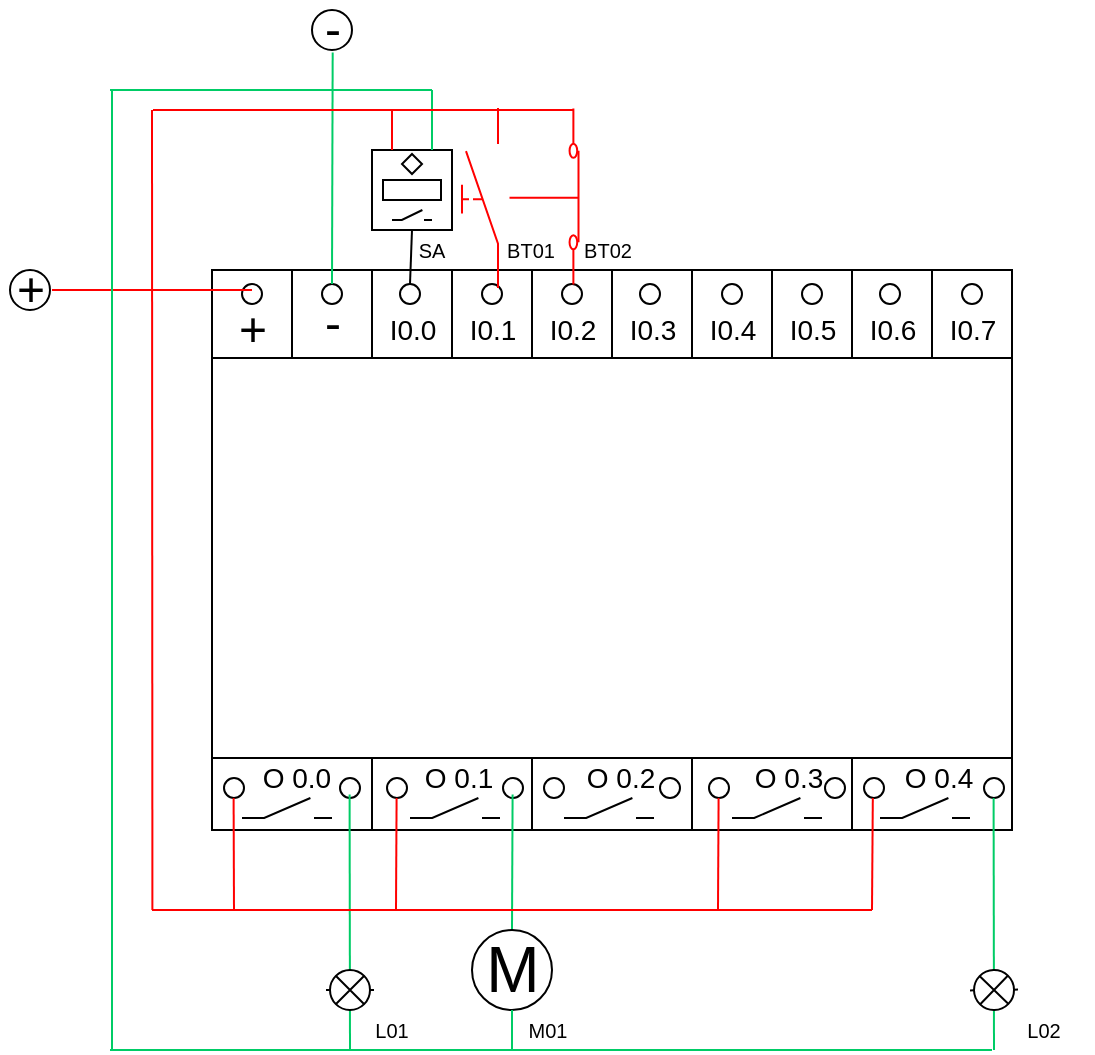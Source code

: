 <mxfile version="15.3.2" type="github">
  <diagram name="Page-1" id="16e2658f-23c8-b752-8be9-c03fbebb8bbe">
    <mxGraphModel dx="1662" dy="715" grid="1" gridSize="10" guides="1" tooltips="1" connect="1" arrows="1" fold="1" page="1" pageScale="1" pageWidth="1100" pageHeight="850" background="none" math="1" shadow="0">
      <root>
        <mxCell id="0" />
        <mxCell id="1" parent="0" />
        <mxCell id="1OpYOnDRb_VouS4LxPsY-4" value="" style="verticalLabelPosition=bottom;verticalAlign=top;html=1;shape=mxgraph.basic.rect;fillColor2=none;strokeWidth=1;size=20;indent=5;" parent="1" vertex="1">
          <mxGeometry x="240" y="240" width="400" height="280" as="geometry" />
        </mxCell>
        <mxCell id="1OpYOnDRb_VouS4LxPsY-9" value="" style="shape=partialRectangle;whiteSpace=wrap;html=1;right=0;top=0;bottom=0;fillColor=none;routingCenterX=-0.5;" parent="1" vertex="1">
          <mxGeometry x="320" y="460" width="120" height="60" as="geometry" />
        </mxCell>
        <mxCell id="1OpYOnDRb_VouS4LxPsY-10" value="" style="shape=partialRectangle;whiteSpace=wrap;html=1;right=0;top=0;bottom=0;fillColor=none;routingCenterX=-0.5;" parent="1" vertex="1">
          <mxGeometry x="400" y="460" width="120" height="60" as="geometry" />
        </mxCell>
        <mxCell id="1OpYOnDRb_VouS4LxPsY-11" value="" style="shape=partialRectangle;whiteSpace=wrap;html=1;right=0;top=0;bottom=0;fillColor=none;routingCenterX=-0.5;" parent="1" vertex="1">
          <mxGeometry x="480" y="460" width="120" height="60" as="geometry" />
        </mxCell>
        <mxCell id="1OpYOnDRb_VouS4LxPsY-12" value="" style="shape=partialRectangle;whiteSpace=wrap;html=1;right=0;top=0;bottom=0;fillColor=none;routingCenterX=-0.5;" parent="1" vertex="1">
          <mxGeometry x="560" y="460" width="120" height="60" as="geometry" />
        </mxCell>
        <mxCell id="1OpYOnDRb_VouS4LxPsY-14" value="" style="shape=partialRectangle;whiteSpace=wrap;html=1;top=0;bottom=0;fillColor=none;" parent="1" vertex="1">
          <mxGeometry x="280" y="240" width="120" height="60" as="geometry" />
        </mxCell>
        <mxCell id="1OpYOnDRb_VouS4LxPsY-15" value="" style="shape=partialRectangle;whiteSpace=wrap;html=1;top=0;bottom=0;fillColor=none;" parent="1" vertex="1">
          <mxGeometry x="320" y="240" width="120" height="60" as="geometry" />
        </mxCell>
        <mxCell id="1OpYOnDRb_VouS4LxPsY-16" value="" style="shape=partialRectangle;whiteSpace=wrap;html=1;top=0;bottom=0;fillColor=none;" parent="1" vertex="1">
          <mxGeometry x="360" y="240" width="120" height="60" as="geometry" />
        </mxCell>
        <mxCell id="1OpYOnDRb_VouS4LxPsY-17" value="" style="shape=partialRectangle;whiteSpace=wrap;html=1;top=0;bottom=0;fillColor=none;" parent="1" vertex="1">
          <mxGeometry x="480" y="240" width="40" height="60" as="geometry" />
        </mxCell>
        <mxCell id="1OpYOnDRb_VouS4LxPsY-18" value="" style="shape=partialRectangle;whiteSpace=wrap;html=1;top=0;bottom=0;fillColor=none;" parent="1" vertex="1">
          <mxGeometry x="520" y="240" width="120" height="60" as="geometry" />
        </mxCell>
        <mxCell id="1OpYOnDRb_VouS4LxPsY-19" value="" style="shape=partialRectangle;whiteSpace=wrap;html=1;top=0;bottom=0;fillColor=none;" parent="1" vertex="1">
          <mxGeometry x="560" y="240" width="40" height="60" as="geometry" />
        </mxCell>
        <mxCell id="1OpYOnDRb_VouS4LxPsY-3" value="" style="verticalLabelPosition=bottom;verticalAlign=top;html=1;shape=mxgraph.basic.rect;fillColor2=none;strokeWidth=1;size=20;indent=5;" parent="1" vertex="1">
          <mxGeometry x="240" y="284" width="400" height="200" as="geometry" />
        </mxCell>
        <mxCell id="5ShauNuT3ry20VdbrwSz-2" value="&lt;font style=&quot;font-size: 24px&quot;&gt;+&lt;/font&gt;" style="text;html=1;align=center;verticalAlign=middle;resizable=0;points=[];autosize=1;strokeColor=none;fillColor=none;" parent="1" vertex="1">
          <mxGeometry x="245" y="260" width="30" height="20" as="geometry" />
        </mxCell>
        <mxCell id="5ShauNuT3ry20VdbrwSz-3" value="" style="ellipse;whiteSpace=wrap;html=1;aspect=fixed;" parent="1" vertex="1">
          <mxGeometry x="255" y="247" width="10" height="10" as="geometry" />
        </mxCell>
        <mxCell id="5ShauNuT3ry20VdbrwSz-4" value="&lt;span style=&quot;font-size: 24px&quot;&gt;-&lt;/span&gt;" style="text;html=1;align=center;verticalAlign=middle;resizable=0;points=[];autosize=1;strokeColor=none;fillColor=none;" parent="1" vertex="1">
          <mxGeometry x="290" y="257" width="20" height="20" as="geometry" />
        </mxCell>
        <mxCell id="5ShauNuT3ry20VdbrwSz-5" value="" style="ellipse;whiteSpace=wrap;html=1;aspect=fixed;" parent="1" vertex="1">
          <mxGeometry x="295" y="247" width="10" height="10" as="geometry" />
        </mxCell>
        <mxCell id="5ShauNuT3ry20VdbrwSz-6" value="&lt;font style=&quot;font-size: 14px&quot;&gt;I0.0&lt;/font&gt;" style="text;html=1;align=center;verticalAlign=middle;resizable=0;points=[];autosize=1;strokeColor=none;fillColor=none;" parent="1" vertex="1">
          <mxGeometry x="320" y="260" width="40" height="20" as="geometry" />
        </mxCell>
        <mxCell id="5ShauNuT3ry20VdbrwSz-7" value="" style="ellipse;whiteSpace=wrap;html=1;aspect=fixed;" parent="1" vertex="1">
          <mxGeometry x="334" y="247" width="10" height="10" as="geometry" />
        </mxCell>
        <mxCell id="5ShauNuT3ry20VdbrwSz-15" value="&lt;span style=&quot;font-size: 14px&quot;&gt;I0.1&lt;/span&gt;" style="text;html=1;align=center;verticalAlign=middle;resizable=0;points=[];autosize=1;strokeColor=none;fillColor=none;" parent="1" vertex="1">
          <mxGeometry x="360" y="260" width="40" height="20" as="geometry" />
        </mxCell>
        <mxCell id="5ShauNuT3ry20VdbrwSz-16" value="" style="ellipse;whiteSpace=wrap;html=1;aspect=fixed;" parent="1" vertex="1">
          <mxGeometry x="375" y="247" width="10" height="10" as="geometry" />
        </mxCell>
        <mxCell id="5ShauNuT3ry20VdbrwSz-17" value="&lt;font style=&quot;font-size: 14px&quot;&gt;I0.2&lt;/font&gt;" style="text;html=1;align=center;verticalAlign=middle;resizable=0;points=[];autosize=1;strokeColor=none;fillColor=none;" parent="1" vertex="1">
          <mxGeometry x="400" y="260" width="40" height="20" as="geometry" />
        </mxCell>
        <mxCell id="5ShauNuT3ry20VdbrwSz-18" value="" style="ellipse;whiteSpace=wrap;html=1;aspect=fixed;" parent="1" vertex="1">
          <mxGeometry x="415" y="247" width="10" height="10" as="geometry" />
        </mxCell>
        <mxCell id="5ShauNuT3ry20VdbrwSz-19" value="&lt;font style=&quot;font-size: 14px&quot;&gt;I0.3&lt;/font&gt;" style="text;html=1;align=center;verticalAlign=middle;resizable=0;points=[];autosize=1;strokeColor=none;fillColor=none;" parent="1" vertex="1">
          <mxGeometry x="440" y="260" width="40" height="20" as="geometry" />
        </mxCell>
        <mxCell id="5ShauNuT3ry20VdbrwSz-20" value="" style="ellipse;whiteSpace=wrap;html=1;aspect=fixed;" parent="1" vertex="1">
          <mxGeometry x="454" y="247" width="10" height="10" as="geometry" />
        </mxCell>
        <mxCell id="5ShauNuT3ry20VdbrwSz-21" value="&lt;font style=&quot;font-size: 14px&quot;&gt;I0.4&lt;/font&gt;" style="text;html=1;align=center;verticalAlign=middle;resizable=0;points=[];autosize=1;strokeColor=none;fillColor=none;" parent="1" vertex="1">
          <mxGeometry x="480" y="260" width="40" height="20" as="geometry" />
        </mxCell>
        <mxCell id="5ShauNuT3ry20VdbrwSz-22" value="" style="ellipse;whiteSpace=wrap;html=1;aspect=fixed;" parent="1" vertex="1">
          <mxGeometry x="495" y="247" width="10" height="10" as="geometry" />
        </mxCell>
        <mxCell id="5ShauNuT3ry20VdbrwSz-23" value="&lt;font style=&quot;font-size: 14px&quot;&gt;I0.5&lt;/font&gt;" style="text;html=1;align=center;verticalAlign=middle;resizable=0;points=[];autosize=1;strokeColor=none;fillColor=none;" parent="1" vertex="1">
          <mxGeometry x="520" y="260" width="40" height="20" as="geometry" />
        </mxCell>
        <mxCell id="5ShauNuT3ry20VdbrwSz-24" value="" style="ellipse;whiteSpace=wrap;html=1;aspect=fixed;" parent="1" vertex="1">
          <mxGeometry x="535" y="247" width="10" height="10" as="geometry" />
        </mxCell>
        <mxCell id="5ShauNuT3ry20VdbrwSz-25" value="&lt;font style=&quot;font-size: 14px&quot;&gt;I0.6&lt;/font&gt;" style="text;html=1;align=center;verticalAlign=middle;resizable=0;points=[];autosize=1;strokeColor=none;fillColor=none;" parent="1" vertex="1">
          <mxGeometry x="560" y="260" width="40" height="20" as="geometry" />
        </mxCell>
        <mxCell id="5ShauNuT3ry20VdbrwSz-26" value="" style="ellipse;whiteSpace=wrap;html=1;aspect=fixed;" parent="1" vertex="1">
          <mxGeometry x="574" y="247" width="10" height="10" as="geometry" />
        </mxCell>
        <mxCell id="5ShauNuT3ry20VdbrwSz-27" value="&lt;font style=&quot;font-size: 14px&quot;&gt;I0.7&lt;/font&gt;" style="text;html=1;align=center;verticalAlign=middle;resizable=0;points=[];autosize=1;strokeColor=none;fillColor=none;" parent="1" vertex="1">
          <mxGeometry x="600" y="260" width="40" height="20" as="geometry" />
        </mxCell>
        <mxCell id="5ShauNuT3ry20VdbrwSz-28" value="" style="ellipse;whiteSpace=wrap;html=1;aspect=fixed;" parent="1" vertex="1">
          <mxGeometry x="615" y="247" width="10" height="10" as="geometry" />
        </mxCell>
        <mxCell id="5ShauNuT3ry20VdbrwSz-33" value="" style="pointerEvents=1;verticalLabelPosition=bottom;shadow=0;dashed=0;align=center;html=1;verticalAlign=top;shape=mxgraph.electrical.electro-mechanical.make_contact;" parent="1" vertex="1">
          <mxGeometry x="255" y="504" width="45" height="10" as="geometry" />
        </mxCell>
        <mxCell id="5ShauNuT3ry20VdbrwSz-34" value="" style="pointerEvents=1;verticalLabelPosition=bottom;shadow=0;dashed=0;align=center;html=1;verticalAlign=top;shape=mxgraph.electrical.electro-mechanical.make_contact;" parent="1" vertex="1">
          <mxGeometry x="339" y="504" width="45" height="10" as="geometry" />
        </mxCell>
        <mxCell id="5ShauNuT3ry20VdbrwSz-35" value="" style="pointerEvents=1;verticalLabelPosition=bottom;shadow=0;dashed=0;align=center;html=1;verticalAlign=top;shape=mxgraph.electrical.electro-mechanical.make_contact;" parent="1" vertex="1">
          <mxGeometry x="416" y="504" width="45" height="10" as="geometry" />
        </mxCell>
        <mxCell id="5ShauNuT3ry20VdbrwSz-36" value="" style="pointerEvents=1;verticalLabelPosition=bottom;shadow=0;dashed=0;align=center;html=1;verticalAlign=top;shape=mxgraph.electrical.electro-mechanical.make_contact;" parent="1" vertex="1">
          <mxGeometry x="500" y="504" width="45" height="10" as="geometry" />
        </mxCell>
        <mxCell id="5ShauNuT3ry20VdbrwSz-37" value="" style="pointerEvents=1;verticalLabelPosition=bottom;shadow=0;dashed=0;align=center;html=1;verticalAlign=top;shape=mxgraph.electrical.electro-mechanical.make_contact;" parent="1" vertex="1">
          <mxGeometry x="574" y="504" width="45" height="10" as="geometry" />
        </mxCell>
        <mxCell id="5ShauNuT3ry20VdbrwSz-39" value="&lt;font style=&quot;font-size: 14px&quot;&gt;&amp;nbsp;O 0.0&lt;/font&gt;" style="text;html=1;align=center;verticalAlign=middle;resizable=0;points=[];autosize=1;strokeColor=none;fillColor=none;" parent="1" vertex="1">
          <mxGeometry x="255" y="484" width="50" height="20" as="geometry" />
        </mxCell>
        <mxCell id="5ShauNuT3ry20VdbrwSz-40" value="&lt;span style=&quot;font-size: 14px&quot;&gt;O 0.1&lt;/span&gt;" style="text;html=1;align=center;verticalAlign=middle;resizable=0;points=[];autosize=1;strokeColor=none;fillColor=none;" parent="1" vertex="1">
          <mxGeometry x="338" y="484" width="50" height="20" as="geometry" />
        </mxCell>
        <mxCell id="5ShauNuT3ry20VdbrwSz-41" value="&lt;font style=&quot;font-size: 14px&quot;&gt;O 0.2&lt;/font&gt;" style="text;html=1;align=center;verticalAlign=middle;resizable=0;points=[];autosize=1;strokeColor=none;fillColor=none;" parent="1" vertex="1">
          <mxGeometry x="419" y="484" width="50" height="20" as="geometry" />
        </mxCell>
        <mxCell id="5ShauNuT3ry20VdbrwSz-42" value="&lt;font style=&quot;font-size: 14px&quot;&gt;O 0.3&lt;/font&gt;" style="text;html=1;align=center;verticalAlign=middle;resizable=0;points=[];autosize=1;strokeColor=none;fillColor=none;" parent="1" vertex="1">
          <mxGeometry x="503" y="484" width="50" height="20" as="geometry" />
        </mxCell>
        <mxCell id="5ShauNuT3ry20VdbrwSz-116" value="" style="edgeStyle=none;shape=link;rounded=0;orthogonalLoop=1;jettySize=auto;html=1;strokeColor=#000000;" parent="1" source="5ShauNuT3ry20VdbrwSz-43" target="1OpYOnDRb_VouS4LxPsY-3" edge="1">
          <mxGeometry relative="1" as="geometry" />
        </mxCell>
        <mxCell id="5ShauNuT3ry20VdbrwSz-43" value="&lt;font style=&quot;font-size: 14px&quot;&gt;O 0.4&lt;/font&gt;" style="text;html=1;align=center;verticalAlign=middle;resizable=0;points=[];autosize=1;strokeColor=none;fillColor=none;" parent="1" vertex="1">
          <mxGeometry x="578" y="484" width="50" height="20" as="geometry" />
        </mxCell>
        <mxCell id="5ShauNuT3ry20VdbrwSz-60" value="" style="ellipse;whiteSpace=wrap;html=1;aspect=fixed;" parent="1" vertex="1">
          <mxGeometry x="246" y="494" width="10" height="10" as="geometry" />
        </mxCell>
        <mxCell id="5ShauNuT3ry20VdbrwSz-61" value="" style="ellipse;whiteSpace=wrap;html=1;aspect=fixed;" parent="1" vertex="1">
          <mxGeometry x="304" y="494" width="10" height="10" as="geometry" />
        </mxCell>
        <mxCell id="5ShauNuT3ry20VdbrwSz-64" value="" style="ellipse;whiteSpace=wrap;html=1;aspect=fixed;" parent="1" vertex="1">
          <mxGeometry x="327.5" y="494" width="10" height="10" as="geometry" />
        </mxCell>
        <mxCell id="5ShauNuT3ry20VdbrwSz-65" value="" style="ellipse;whiteSpace=wrap;html=1;aspect=fixed;" parent="1" vertex="1">
          <mxGeometry x="385.5" y="494" width="10" height="10" as="geometry" />
        </mxCell>
        <mxCell id="5ShauNuT3ry20VdbrwSz-66" value="" style="ellipse;whiteSpace=wrap;html=1;aspect=fixed;" parent="1" vertex="1">
          <mxGeometry x="406" y="494" width="10" height="10" as="geometry" />
        </mxCell>
        <mxCell id="5ShauNuT3ry20VdbrwSz-67" value="" style="ellipse;whiteSpace=wrap;html=1;aspect=fixed;" parent="1" vertex="1">
          <mxGeometry x="464" y="494" width="10" height="10" as="geometry" />
        </mxCell>
        <mxCell id="5ShauNuT3ry20VdbrwSz-68" value="" style="ellipse;whiteSpace=wrap;html=1;aspect=fixed;" parent="1" vertex="1">
          <mxGeometry x="488.5" y="494" width="10" height="10" as="geometry" />
        </mxCell>
        <mxCell id="5ShauNuT3ry20VdbrwSz-69" value="" style="ellipse;whiteSpace=wrap;html=1;aspect=fixed;" parent="1" vertex="1">
          <mxGeometry x="546.5" y="494" width="10" height="10" as="geometry" />
        </mxCell>
        <mxCell id="5ShauNuT3ry20VdbrwSz-70" value="" style="ellipse;whiteSpace=wrap;html=1;aspect=fixed;" parent="1" vertex="1">
          <mxGeometry x="566" y="494" width="10" height="10" as="geometry" />
        </mxCell>
        <mxCell id="5ShauNuT3ry20VdbrwSz-71" value="" style="ellipse;whiteSpace=wrap;html=1;aspect=fixed;" parent="1" vertex="1">
          <mxGeometry x="626" y="494" width="10" height="10" as="geometry" />
        </mxCell>
        <mxCell id="5ShauNuT3ry20VdbrwSz-77" value="" style="ellipse;whiteSpace=wrap;html=1;aspect=fixed;" parent="1" vertex="1">
          <mxGeometry x="139" y="240" width="20" height="20" as="geometry" />
        </mxCell>
        <mxCell id="5ShauNuT3ry20VdbrwSz-78" value="" style="ellipse;whiteSpace=wrap;html=1;aspect=fixed;" parent="1" vertex="1">
          <mxGeometry x="290" y="110" width="20" height="20" as="geometry" />
        </mxCell>
        <mxCell id="5ShauNuT3ry20VdbrwSz-79" value="&lt;font style=&quot;font-size: 24px&quot;&gt;+&lt;/font&gt;" style="text;html=1;align=center;verticalAlign=middle;resizable=0;points=[];autosize=1;strokeColor=none;fillColor=none;" parent="1" vertex="1">
          <mxGeometry x="134" y="240" width="30" height="20" as="geometry" />
        </mxCell>
        <mxCell id="5ShauNuT3ry20VdbrwSz-80" value="&lt;span style=&quot;font-size: 24px&quot;&gt;-&lt;/span&gt;" style="text;html=1;align=center;verticalAlign=middle;resizable=0;points=[];autosize=1;strokeColor=none;fillColor=none;" parent="1" vertex="1">
          <mxGeometry x="290" y="110" width="20" height="20" as="geometry" />
        </mxCell>
        <mxCell id="5ShauNuT3ry20VdbrwSz-81" value="" style="endArrow=none;html=1;strokeColor=#FF0000;" parent="1" edge="1">
          <mxGeometry width="50" height="50" relative="1" as="geometry">
            <mxPoint x="251" y="560" as="sourcePoint" />
            <mxPoint x="250.8" y="504" as="targetPoint" />
            <Array as="points" />
          </mxGeometry>
        </mxCell>
        <mxCell id="5ShauNuT3ry20VdbrwSz-83" value="" style="endArrow=none;html=1;strokeColor=#FF0000;" parent="1" edge="1">
          <mxGeometry width="50" height="50" relative="1" as="geometry">
            <mxPoint x="332" y="560" as="sourcePoint" />
            <mxPoint x="332.3" y="504" as="targetPoint" />
            <Array as="points" />
          </mxGeometry>
        </mxCell>
        <mxCell id="5ShauNuT3ry20VdbrwSz-87" value="" style="endArrow=none;html=1;strokeColor=#FF0000;" parent="1" edge="1">
          <mxGeometry width="50" height="50" relative="1" as="geometry">
            <mxPoint x="493" y="560" as="sourcePoint" />
            <mxPoint x="493.3" y="504" as="targetPoint" />
            <Array as="points" />
          </mxGeometry>
        </mxCell>
        <mxCell id="5ShauNuT3ry20VdbrwSz-90" value="" style="endArrow=none;html=1;strokeColor=#00CC66;" parent="1" edge="1">
          <mxGeometry width="50" height="50" relative="1" as="geometry">
            <mxPoint x="631" y="630" as="sourcePoint" />
            <mxPoint x="630.8" y="504" as="targetPoint" />
            <Array as="points" />
          </mxGeometry>
        </mxCell>
        <mxCell id="5ShauNuT3ry20VdbrwSz-91" value="" style="endArrow=none;html=1;strokeColor=#FF0000;" parent="1" edge="1">
          <mxGeometry width="50" height="50" relative="1" as="geometry">
            <mxPoint x="260" y="250" as="sourcePoint" />
            <mxPoint x="160" y="250" as="targetPoint" />
            <Array as="points" />
          </mxGeometry>
        </mxCell>
        <mxCell id="5ShauNuT3ry20VdbrwSz-94" value="" style="endArrow=none;html=1;strokeColor=#FF0000;" parent="1" edge="1">
          <mxGeometry width="50" height="50" relative="1" as="geometry">
            <mxPoint x="570" y="560" as="sourcePoint" />
            <mxPoint x="570.41" y="504" as="targetPoint" />
            <Array as="points" />
          </mxGeometry>
        </mxCell>
        <mxCell id="5ShauNuT3ry20VdbrwSz-98" value="" style="endArrow=none;html=1;strokeColor=#00CC66;" parent="1" edge="1">
          <mxGeometry width="50" height="50" relative="1" as="geometry">
            <mxPoint x="309" y="630" as="sourcePoint" />
            <mxPoint x="308.8" y="502.2" as="targetPoint" />
            <Array as="points" />
          </mxGeometry>
        </mxCell>
        <mxCell id="5ShauNuT3ry20VdbrwSz-99" value="" style="endArrow=none;html=1;strokeColor=#00CC66;startArrow=none;" parent="1" source="5ShauNuT3ry20VdbrwSz-130" edge="1">
          <mxGeometry width="50" height="50" relative="1" as="geometry">
            <mxPoint x="390" y="630" as="sourcePoint" />
            <mxPoint x="390.3" y="502.2" as="targetPoint" />
            <Array as="points" />
          </mxGeometry>
        </mxCell>
        <mxCell id="5ShauNuT3ry20VdbrwSz-101" value="" style="endArrow=none;html=1;strokeColor=#FF0000;" parent="1" edge="1">
          <mxGeometry width="50" height="50" relative="1" as="geometry">
            <mxPoint x="210" y="560" as="sourcePoint" />
            <mxPoint x="570" y="560" as="targetPoint" />
            <Array as="points" />
          </mxGeometry>
        </mxCell>
        <mxCell id="5ShauNuT3ry20VdbrwSz-102" value="" style="whiteSpace=wrap;html=1;aspect=fixed;" parent="1" vertex="1">
          <mxGeometry x="320" y="180" width="40" height="40" as="geometry" />
        </mxCell>
        <mxCell id="5ShauNuT3ry20VdbrwSz-103" value="" style="rounded=0;whiteSpace=wrap;html=1;" parent="1" vertex="1">
          <mxGeometry x="325.5" y="195" width="29" height="10" as="geometry" />
        </mxCell>
        <mxCell id="5ShauNuT3ry20VdbrwSz-104" value="" style="pointerEvents=1;verticalLabelPosition=bottom;shadow=0;dashed=0;align=center;html=1;verticalAlign=top;shape=mxgraph.electrical.electro-mechanical.make_contact;" parent="1" vertex="1">
          <mxGeometry x="330" y="210" width="20" height="5" as="geometry" />
        </mxCell>
        <mxCell id="5ShauNuT3ry20VdbrwSz-105" value="" style="rhombus;whiteSpace=wrap;html=1;" parent="1" vertex="1">
          <mxGeometry x="335" y="182" width="10" height="10" as="geometry" />
        </mxCell>
        <mxCell id="5ShauNuT3ry20VdbrwSz-110" value="" style="endArrow=none;html=1;strokeColor=#000000;entryX=0.5;entryY=1;entryDx=0;entryDy=0;exitX=0.5;exitY=0;exitDx=0;exitDy=0;" parent="1" source="5ShauNuT3ry20VdbrwSz-7" target="5ShauNuT3ry20VdbrwSz-102" edge="1">
          <mxGeometry width="50" height="50" relative="1" as="geometry">
            <mxPoint x="380" y="240" as="sourcePoint" />
            <mxPoint x="430" y="190" as="targetPoint" />
          </mxGeometry>
        </mxCell>
        <mxCell id="5ShauNuT3ry20VdbrwSz-111" value="" style="endArrow=none;html=1;strokeColor=#00CC66;exitX=0.75;exitY=0;exitDx=0;exitDy=0;" parent="1" source="5ShauNuT3ry20VdbrwSz-102" edge="1">
          <mxGeometry width="50" height="50" relative="1" as="geometry">
            <mxPoint x="350" y="140.0" as="sourcePoint" />
            <mxPoint x="350" y="150" as="targetPoint" />
            <Array as="points" />
          </mxGeometry>
        </mxCell>
        <mxCell id="5ShauNuT3ry20VdbrwSz-112" value="" style="endArrow=none;html=1;strokeColor=#00CC66;" parent="1" edge="1">
          <mxGeometry width="50" height="50" relative="1" as="geometry">
            <mxPoint x="350" y="150" as="sourcePoint" />
            <mxPoint x="189" y="150" as="targetPoint" />
            <Array as="points" />
          </mxGeometry>
        </mxCell>
        <mxCell id="5ShauNuT3ry20VdbrwSz-113" value="" style="endArrow=none;html=1;strokeColor=#00CC66;" parent="1" edge="1">
          <mxGeometry width="50" height="50" relative="1" as="geometry">
            <mxPoint x="190" y="630" as="sourcePoint" />
            <mxPoint x="190" y="150" as="targetPoint" />
            <Array as="points" />
          </mxGeometry>
        </mxCell>
        <mxCell id="5ShauNuT3ry20VdbrwSz-115" value="" style="endArrow=none;html=1;strokeColor=#00CC66;entryX=0.517;entryY=1.064;entryDx=0;entryDy=0;entryPerimeter=0;exitX=0.5;exitY=0;exitDx=0;exitDy=0;" parent="1" source="5ShauNuT3ry20VdbrwSz-5" target="5ShauNuT3ry20VdbrwSz-80" edge="1">
          <mxGeometry width="50" height="50" relative="1" as="geometry">
            <mxPoint x="300" y="200" as="sourcePoint" />
            <mxPoint x="189" y="202" as="targetPoint" />
            <Array as="points" />
          </mxGeometry>
        </mxCell>
        <mxCell id="5ShauNuT3ry20VdbrwSz-117" value="" style="endArrow=none;html=1;strokeColor=#FF0000;" parent="1" edge="1">
          <mxGeometry width="50" height="50" relative="1" as="geometry">
            <mxPoint x="210.2" y="560" as="sourcePoint" />
            <mxPoint x="210" y="160" as="targetPoint" />
            <Array as="points" />
          </mxGeometry>
        </mxCell>
        <mxCell id="5ShauNuT3ry20VdbrwSz-119" value="" style="endArrow=none;html=1;strokeColor=#FF0000;entryX=1;entryY=1;entryDx=0;entryDy=0;entryPerimeter=0;" parent="1" edge="1">
          <mxGeometry width="50" height="50" relative="1" as="geometry">
            <mxPoint x="210.5" y="160" as="sourcePoint" />
            <mxPoint x="421" y="160" as="targetPoint" />
            <Array as="points" />
          </mxGeometry>
        </mxCell>
        <mxCell id="5ShauNuT3ry20VdbrwSz-120" value="" style="endArrow=none;html=1;strokeColor=#FF0000;exitX=0.25;exitY=0;exitDx=0;exitDy=0;" parent="1" source="5ShauNuT3ry20VdbrwSz-102" edge="1">
          <mxGeometry width="50" height="50" relative="1" as="geometry">
            <mxPoint x="330.2" y="170" as="sourcePoint" />
            <mxPoint x="330" y="160" as="targetPoint" />
            <Array as="points" />
          </mxGeometry>
        </mxCell>
        <mxCell id="5ShauNuT3ry20VdbrwSz-123" value="&lt;font style=&quot;font-size: 10px&quot;&gt;SA&lt;/font&gt;" style="text;html=1;strokeColor=none;fillColor=none;align=center;verticalAlign=middle;whiteSpace=wrap;rounded=0;" parent="1" vertex="1">
          <mxGeometry x="330" y="220" width="40" height="20" as="geometry" />
        </mxCell>
        <mxCell id="5ShauNuT3ry20VdbrwSz-125" value="&lt;font style=&quot;font-size: 10px&quot;&gt;BT01&lt;/font&gt;" style="text;html=1;strokeColor=none;fillColor=none;align=center;verticalAlign=middle;whiteSpace=wrap;rounded=0;" parent="1" vertex="1">
          <mxGeometry x="384" y="220" width="31" height="20" as="geometry" />
        </mxCell>
        <mxCell id="5ShauNuT3ry20VdbrwSz-127" value="&lt;font style=&quot;font-size: 10px&quot;&gt;BT02&lt;/font&gt;" style="text;html=1;strokeColor=none;fillColor=none;align=center;verticalAlign=middle;whiteSpace=wrap;rounded=0;" parent="1" vertex="1">
          <mxGeometry x="417.5" y="220" width="40" height="20" as="geometry" />
        </mxCell>
        <mxCell id="5ShauNuT3ry20VdbrwSz-128" value="" style="pointerEvents=1;verticalLabelPosition=bottom;shadow=0;dashed=0;align=center;html=1;verticalAlign=top;shape=mxgraph.electrical.electro-mechanical.manual_switch;strokeColor=#FF0000;rotation=-90;" parent="1" vertex="1">
          <mxGeometry x="329" y="195" width="90" height="18" as="geometry" />
        </mxCell>
        <mxCell id="5ShauNuT3ry20VdbrwSz-129" value="" style="pointerEvents=1;verticalLabelPosition=bottom;shadow=0;dashed=0;align=center;html=1;verticalAlign=top;shape=mxgraph.electrical.electro-mechanical.pushbutton_break;strokeColor=#FF0000;rotation=-90;" parent="1" vertex="1">
          <mxGeometry x="362" y="186" width="88" height="34.5" as="geometry" />
        </mxCell>
        <mxCell id="5ShauNuT3ry20VdbrwSz-131" value="" style="pointerEvents=1;verticalLabelPosition=bottom;shadow=0;dashed=0;align=center;html=1;verticalAlign=top;shape=mxgraph.electrical.miscellaneous.light_bulb;strokeColor=#000000;rotation=-180;" parent="1" vertex="1">
          <mxGeometry x="297" y="590" width="24" height="20" as="geometry" />
        </mxCell>
        <mxCell id="5ShauNuT3ry20VdbrwSz-132" value="" style="pointerEvents=1;verticalLabelPosition=bottom;shadow=0;dashed=0;align=center;html=1;verticalAlign=top;shape=mxgraph.electrical.miscellaneous.light_bulb;strokeColor=#000000;rotation=-181;" parent="1" vertex="1">
          <mxGeometry x="619" y="590" width="24" height="20" as="geometry" />
        </mxCell>
        <mxCell id="5ShauNuT3ry20VdbrwSz-137" value="" style="endArrow=none;html=1;strokeColor=#00CC66;" parent="1" edge="1">
          <mxGeometry width="50" height="50" relative="1" as="geometry">
            <mxPoint x="630" y="630" as="sourcePoint" />
            <mxPoint x="189" y="630" as="targetPoint" />
            <Array as="points" />
          </mxGeometry>
        </mxCell>
        <mxCell id="5ShauNuT3ry20VdbrwSz-130" value="M" style="verticalLabelPosition=middle;shadow=0;dashed=0;align=center;html=1;verticalAlign=middle;strokeWidth=1;shape=ellipse;fontSize=32;perimeter=ellipsePerimeter;" parent="1" vertex="1">
          <mxGeometry x="370" y="570" width="40" height="40" as="geometry" />
        </mxCell>
        <mxCell id="5ShauNuT3ry20VdbrwSz-138" value="" style="endArrow=none;html=1;strokeColor=#00CC66;" parent="1" target="5ShauNuT3ry20VdbrwSz-130" edge="1">
          <mxGeometry width="50" height="50" relative="1" as="geometry">
            <mxPoint x="390" y="630" as="sourcePoint" />
            <mxPoint x="390.3" y="502.2" as="targetPoint" />
            <Array as="points" />
          </mxGeometry>
        </mxCell>
        <mxCell id="5ShauNuT3ry20VdbrwSz-139" value="&lt;span style=&quot;font-size: 10px&quot;&gt;L02&lt;/span&gt;" style="text;html=1;strokeColor=none;fillColor=none;align=center;verticalAlign=middle;whiteSpace=wrap;rounded=0;" parent="1" vertex="1">
          <mxGeometry x="636" y="610" width="40" height="20" as="geometry" />
        </mxCell>
        <mxCell id="5ShauNuT3ry20VdbrwSz-141" value="&lt;span style=&quot;font-size: 10px&quot;&gt;M01&lt;/span&gt;" style="text;html=1;strokeColor=none;fillColor=none;align=center;verticalAlign=middle;whiteSpace=wrap;rounded=0;" parent="1" vertex="1">
          <mxGeometry x="388" y="610" width="40" height="20" as="geometry" />
        </mxCell>
        <mxCell id="5ShauNuT3ry20VdbrwSz-142" value="&lt;font style=&quot;font-size: 10px&quot;&gt;L01&lt;/font&gt;" style="text;html=1;strokeColor=none;fillColor=none;align=center;verticalAlign=middle;whiteSpace=wrap;rounded=0;" parent="1" vertex="1">
          <mxGeometry x="310" y="610" width="40" height="20" as="geometry" />
        </mxCell>
      </root>
    </mxGraphModel>
  </diagram>
</mxfile>
